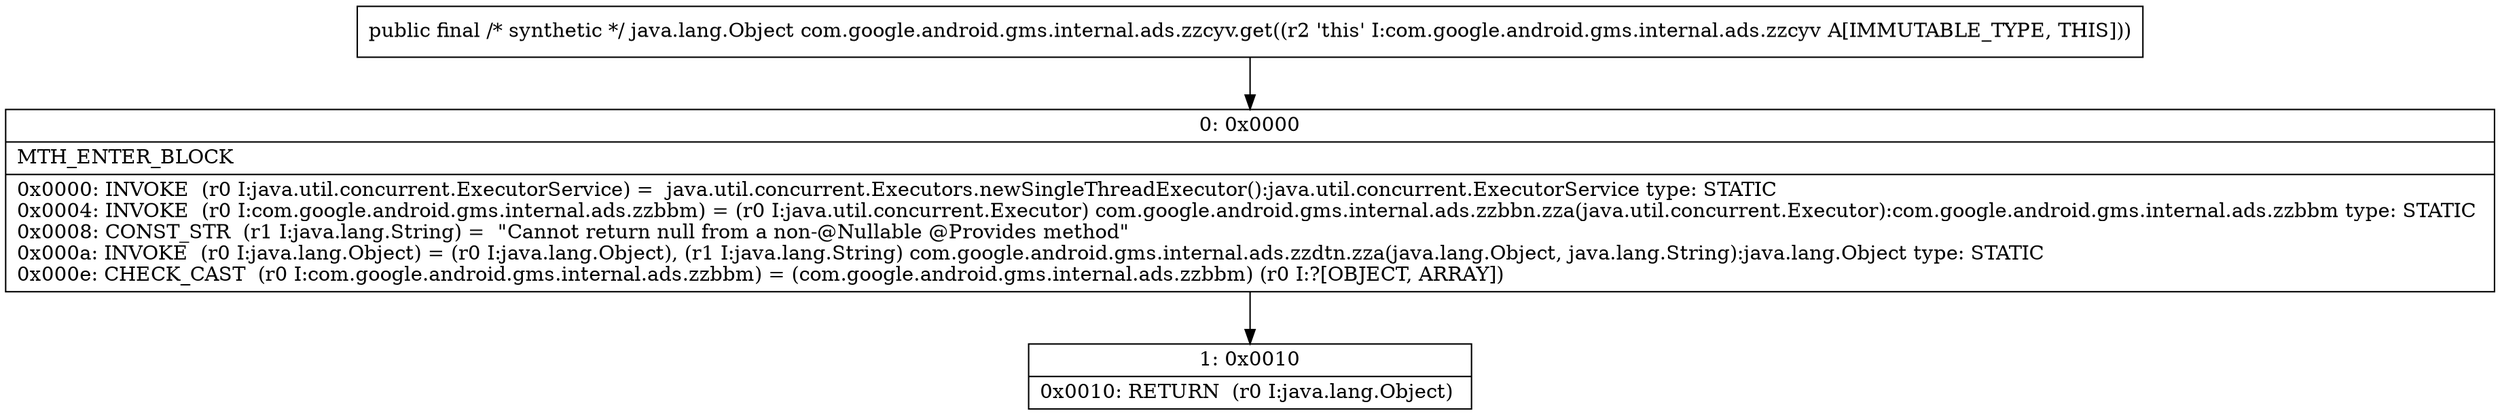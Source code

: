 digraph "CFG forcom.google.android.gms.internal.ads.zzcyv.get()Ljava\/lang\/Object;" {
Node_0 [shape=record,label="{0\:\ 0x0000|MTH_ENTER_BLOCK\l|0x0000: INVOKE  (r0 I:java.util.concurrent.ExecutorService) =  java.util.concurrent.Executors.newSingleThreadExecutor():java.util.concurrent.ExecutorService type: STATIC \l0x0004: INVOKE  (r0 I:com.google.android.gms.internal.ads.zzbbm) = (r0 I:java.util.concurrent.Executor) com.google.android.gms.internal.ads.zzbbn.zza(java.util.concurrent.Executor):com.google.android.gms.internal.ads.zzbbm type: STATIC \l0x0008: CONST_STR  (r1 I:java.lang.String) =  \"Cannot return null from a non\-@Nullable @Provides method\" \l0x000a: INVOKE  (r0 I:java.lang.Object) = (r0 I:java.lang.Object), (r1 I:java.lang.String) com.google.android.gms.internal.ads.zzdtn.zza(java.lang.Object, java.lang.String):java.lang.Object type: STATIC \l0x000e: CHECK_CAST  (r0 I:com.google.android.gms.internal.ads.zzbbm) = (com.google.android.gms.internal.ads.zzbbm) (r0 I:?[OBJECT, ARRAY]) \l}"];
Node_1 [shape=record,label="{1\:\ 0x0010|0x0010: RETURN  (r0 I:java.lang.Object) \l}"];
MethodNode[shape=record,label="{public final \/* synthetic *\/ java.lang.Object com.google.android.gms.internal.ads.zzcyv.get((r2 'this' I:com.google.android.gms.internal.ads.zzcyv A[IMMUTABLE_TYPE, THIS])) }"];
MethodNode -> Node_0;
Node_0 -> Node_1;
}

